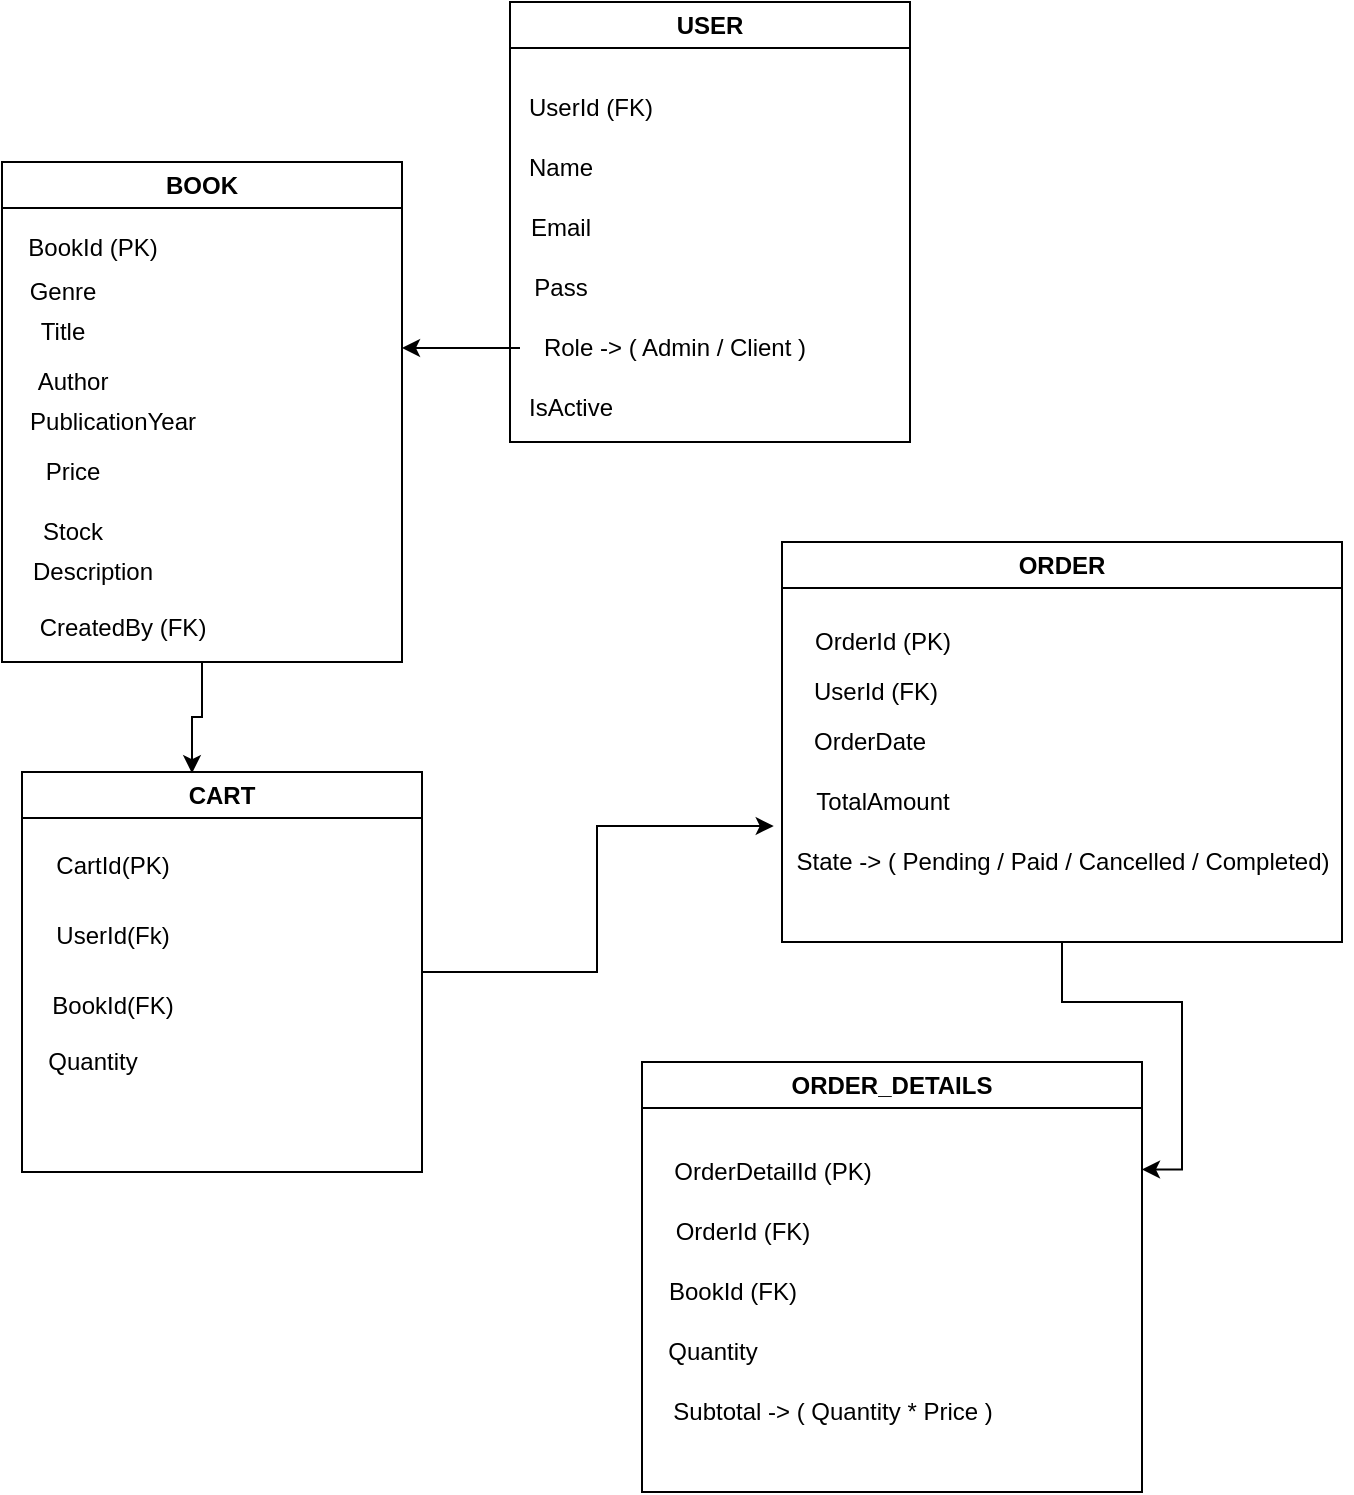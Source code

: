<mxfile version="26.0.14">
  <diagram name="Página-1" id="eJ5r1Z9b5O2gZFpAm8o7">
    <mxGraphModel dx="1434" dy="738" grid="1" gridSize="10" guides="1" tooltips="1" connect="1" arrows="1" fold="1" page="1" pageScale="1" pageWidth="827" pageHeight="1169" math="0" shadow="0">
      <root>
        <mxCell id="0" />
        <mxCell id="1" parent="0" />
        <mxCell id="zpRsEXmZ7y7rmX2nnbqE-2" value="USER" style="swimlane;whiteSpace=wrap;html=1;" parent="1" vertex="1">
          <mxGeometry x="314" width="200" height="220" as="geometry" />
        </mxCell>
        <mxCell id="zpRsEXmZ7y7rmX2nnbqE-3" value="UserId (FK)" style="text;html=1;align=center;verticalAlign=middle;resizable=0;points=[];autosize=1;strokeColor=none;fillColor=none;" parent="zpRsEXmZ7y7rmX2nnbqE-2" vertex="1">
          <mxGeometry x="-5" y="38" width="90" height="30" as="geometry" />
        </mxCell>
        <mxCell id="zpRsEXmZ7y7rmX2nnbqE-4" value="Name" style="text;html=1;align=center;verticalAlign=middle;resizable=0;points=[];autosize=1;strokeColor=none;fillColor=none;" parent="zpRsEXmZ7y7rmX2nnbqE-2" vertex="1">
          <mxGeometry x="-5" y="68" width="60" height="30" as="geometry" />
        </mxCell>
        <mxCell id="zpRsEXmZ7y7rmX2nnbqE-6" value="Pass" style="text;html=1;align=center;verticalAlign=middle;resizable=0;points=[];autosize=1;strokeColor=none;fillColor=none;" parent="zpRsEXmZ7y7rmX2nnbqE-2" vertex="1">
          <mxGeometry y="128" width="50" height="30" as="geometry" />
        </mxCell>
        <mxCell id="zpRsEXmZ7y7rmX2nnbqE-5" value="Email" style="text;html=1;align=center;verticalAlign=middle;resizable=0;points=[];autosize=1;strokeColor=none;fillColor=none;" parent="zpRsEXmZ7y7rmX2nnbqE-2" vertex="1">
          <mxGeometry y="98" width="50" height="30" as="geometry" />
        </mxCell>
        <mxCell id="mvwaZfpoOtb_v0eCeMUj-16" style="edgeStyle=orthogonalEdgeStyle;rounded=0;orthogonalLoop=1;jettySize=auto;html=1;" edge="1" parent="zpRsEXmZ7y7rmX2nnbqE-2" source="zpRsEXmZ7y7rmX2nnbqE-7">
          <mxGeometry relative="1" as="geometry">
            <mxPoint x="-54" y="173" as="targetPoint" />
          </mxGeometry>
        </mxCell>
        <mxCell id="zpRsEXmZ7y7rmX2nnbqE-7" value="Role -&amp;gt; ( Admin / Client )" style="text;html=1;align=center;verticalAlign=middle;whiteSpace=wrap;rounded=0;" parent="zpRsEXmZ7y7rmX2nnbqE-2" vertex="1">
          <mxGeometry x="5" y="158" width="155" height="30" as="geometry" />
        </mxCell>
        <mxCell id="zpRsEXmZ7y7rmX2nnbqE-17" value="IsActive" style="text;html=1;align=center;verticalAlign=middle;resizable=0;points=[];autosize=1;strokeColor=none;fillColor=none;" parent="zpRsEXmZ7y7rmX2nnbqE-2" vertex="1">
          <mxGeometry x="-5" y="188" width="70" height="30" as="geometry" />
        </mxCell>
        <mxCell id="zpRsEXmZ7y7rmX2nnbqE-9" value="BOOK" style="swimlane;whiteSpace=wrap;html=1;" parent="1" vertex="1">
          <mxGeometry x="60" y="80" width="200" height="250" as="geometry" />
        </mxCell>
        <mxCell id="zpRsEXmZ7y7rmX2nnbqE-10" value="BookId (PK)" style="text;html=1;align=center;verticalAlign=middle;resizable=0;points=[];autosize=1;strokeColor=none;fillColor=none;" parent="zpRsEXmZ7y7rmX2nnbqE-9" vertex="1">
          <mxGeometry y="28" width="90" height="30" as="geometry" />
        </mxCell>
        <mxCell id="zpRsEXmZ7y7rmX2nnbqE-11" value="Title" style="text;html=1;align=center;verticalAlign=middle;resizable=0;points=[];autosize=1;strokeColor=none;fillColor=none;" parent="zpRsEXmZ7y7rmX2nnbqE-9" vertex="1">
          <mxGeometry x="5" y="70" width="50" height="30" as="geometry" />
        </mxCell>
        <mxCell id="zpRsEXmZ7y7rmX2nnbqE-12" value="Author" style="text;html=1;align=center;verticalAlign=middle;resizable=0;points=[];autosize=1;strokeColor=none;fillColor=none;" parent="zpRsEXmZ7y7rmX2nnbqE-9" vertex="1">
          <mxGeometry x="5" y="95" width="60" height="30" as="geometry" />
        </mxCell>
        <mxCell id="zpRsEXmZ7y7rmX2nnbqE-13" value="PublicationYear" style="text;html=1;align=center;verticalAlign=middle;resizable=0;points=[];autosize=1;strokeColor=none;fillColor=none;" parent="zpRsEXmZ7y7rmX2nnbqE-9" vertex="1">
          <mxGeometry y="114.5" width="110" height="30" as="geometry" />
        </mxCell>
        <mxCell id="zpRsEXmZ7y7rmX2nnbqE-15" value="Price" style="text;html=1;align=center;verticalAlign=middle;resizable=0;points=[];autosize=1;strokeColor=none;fillColor=none;" parent="zpRsEXmZ7y7rmX2nnbqE-9" vertex="1">
          <mxGeometry x="10" y="140" width="50" height="30" as="geometry" />
        </mxCell>
        <mxCell id="zpRsEXmZ7y7rmX2nnbqE-16" value="Stock" style="text;html=1;align=center;verticalAlign=middle;resizable=0;points=[];autosize=1;strokeColor=none;fillColor=none;" parent="zpRsEXmZ7y7rmX2nnbqE-9" vertex="1">
          <mxGeometry x="10" y="170" width="50" height="30" as="geometry" />
        </mxCell>
        <mxCell id="zpRsEXmZ7y7rmX2nnbqE-14" value="Genre" style="text;html=1;align=center;verticalAlign=middle;resizable=0;points=[];autosize=1;strokeColor=none;fillColor=none;" parent="zpRsEXmZ7y7rmX2nnbqE-9" vertex="1">
          <mxGeometry y="50" width="60" height="30" as="geometry" />
        </mxCell>
        <mxCell id="mvwaZfpoOtb_v0eCeMUj-2" value="Description" style="text;html=1;align=center;verticalAlign=middle;resizable=0;points=[];autosize=1;strokeColor=none;fillColor=none;" vertex="1" parent="zpRsEXmZ7y7rmX2nnbqE-9">
          <mxGeometry x="5" y="190" width="80" height="30" as="geometry" />
        </mxCell>
        <mxCell id="mvwaZfpoOtb_v0eCeMUj-15" value="CreatedBy (FK)" style="text;html=1;align=center;verticalAlign=middle;resizable=0;points=[];autosize=1;strokeColor=none;fillColor=none;" vertex="1" parent="zpRsEXmZ7y7rmX2nnbqE-9">
          <mxGeometry x="5" y="218" width="110" height="30" as="geometry" />
        </mxCell>
        <mxCell id="zpRsEXmZ7y7rmX2nnbqE-45" style="edgeStyle=orthogonalEdgeStyle;rounded=0;orthogonalLoop=1;jettySize=auto;html=1;entryX=1;entryY=0.25;entryDx=0;entryDy=0;" parent="1" source="zpRsEXmZ7y7rmX2nnbqE-31" target="zpRsEXmZ7y7rmX2nnbqE-37" edge="1">
          <mxGeometry relative="1" as="geometry" />
        </mxCell>
        <mxCell id="zpRsEXmZ7y7rmX2nnbqE-31" value="ORDER" style="swimlane;whiteSpace=wrap;html=1;" parent="1" vertex="1">
          <mxGeometry x="450" y="270" width="280" height="200" as="geometry" />
        </mxCell>
        <mxCell id="zpRsEXmZ7y7rmX2nnbqE-24" value="OrderDate" style="text;strokeColor=none;fillColor=none;align=left;verticalAlign=middle;spacingLeft=4;spacingRight=4;overflow=hidden;points=[[0,0.5],[1,0.5]];portConstraint=eastwest;rotatable=0;whiteSpace=wrap;html=1;" parent="zpRsEXmZ7y7rmX2nnbqE-31" vertex="1">
          <mxGeometry x="10" y="85" width="80" height="30" as="geometry" />
        </mxCell>
        <mxCell id="zpRsEXmZ7y7rmX2nnbqE-23" value="UserId (FK)" style="text;strokeColor=none;fillColor=none;align=left;verticalAlign=middle;spacingLeft=4;spacingRight=4;overflow=hidden;points=[[0,0.5],[1,0.5]];portConstraint=eastwest;rotatable=0;whiteSpace=wrap;html=1;" parent="zpRsEXmZ7y7rmX2nnbqE-31" vertex="1">
          <mxGeometry x="10" y="65" width="80" height="20" as="geometry" />
        </mxCell>
        <mxCell id="zpRsEXmZ7y7rmX2nnbqE-33" value="TotalAmount" style="text;html=1;align=center;verticalAlign=middle;resizable=0;points=[];autosize=1;strokeColor=none;fillColor=none;" parent="zpRsEXmZ7y7rmX2nnbqE-31" vertex="1">
          <mxGeometry x="5" y="115" width="90" height="30" as="geometry" />
        </mxCell>
        <mxCell id="zpRsEXmZ7y7rmX2nnbqE-32" value="OrderId (PK)" style="text;html=1;align=center;verticalAlign=middle;resizable=0;points=[];autosize=1;strokeColor=none;fillColor=none;" parent="zpRsEXmZ7y7rmX2nnbqE-31" vertex="1">
          <mxGeometry x="5" y="35" width="90" height="30" as="geometry" />
        </mxCell>
        <mxCell id="mvwaZfpoOtb_v0eCeMUj-1" value="State -&amp;gt; ( Pending / Paid / Cancelled / Completed)" style="text;html=1;align=center;verticalAlign=middle;resizable=0;points=[];autosize=1;strokeColor=none;fillColor=none;" vertex="1" parent="zpRsEXmZ7y7rmX2nnbqE-31">
          <mxGeometry x="-5" y="145" width="290" height="30" as="geometry" />
        </mxCell>
        <mxCell id="zpRsEXmZ7y7rmX2nnbqE-37" value="ORDER_DETAILS" style="swimlane;whiteSpace=wrap;html=1;" parent="1" vertex="1">
          <mxGeometry x="380" y="530" width="250" height="215" as="geometry" />
        </mxCell>
        <mxCell id="zpRsEXmZ7y7rmX2nnbqE-38" value="OrderDetailId (PK)" style="text;html=1;align=center;verticalAlign=middle;resizable=0;points=[];autosize=1;strokeColor=none;fillColor=none;" parent="zpRsEXmZ7y7rmX2nnbqE-37" vertex="1">
          <mxGeometry x="5" y="40" width="120" height="30" as="geometry" />
        </mxCell>
        <mxCell id="zpRsEXmZ7y7rmX2nnbqE-39" value="OrderId (FK)" style="text;html=1;align=center;verticalAlign=middle;resizable=0;points=[];autosize=1;strokeColor=none;fillColor=none;" parent="zpRsEXmZ7y7rmX2nnbqE-37" vertex="1">
          <mxGeometry x="5" y="70" width="90" height="30" as="geometry" />
        </mxCell>
        <mxCell id="zpRsEXmZ7y7rmX2nnbqE-40" value="BookId (FK)" style="text;html=1;align=center;verticalAlign=middle;resizable=0;points=[];autosize=1;strokeColor=none;fillColor=none;" parent="zpRsEXmZ7y7rmX2nnbqE-37" vertex="1">
          <mxGeometry y="100" width="90" height="30" as="geometry" />
        </mxCell>
        <mxCell id="zpRsEXmZ7y7rmX2nnbqE-41" value="Quantity" style="text;html=1;align=center;verticalAlign=middle;resizable=0;points=[];autosize=1;strokeColor=none;fillColor=none;" parent="zpRsEXmZ7y7rmX2nnbqE-37" vertex="1">
          <mxGeometry y="130" width="70" height="30" as="geometry" />
        </mxCell>
        <mxCell id="mvwaZfpoOtb_v0eCeMUj-12" value="Subtotal -&amp;gt; ( Quantity * Price )" style="text;html=1;align=center;verticalAlign=middle;resizable=0;points=[];autosize=1;strokeColor=none;fillColor=none;" vertex="1" parent="zpRsEXmZ7y7rmX2nnbqE-37">
          <mxGeometry x="5" y="160" width="180" height="30" as="geometry" />
        </mxCell>
        <mxCell id="mvwaZfpoOtb_v0eCeMUj-18" style="edgeStyle=orthogonalEdgeStyle;rounded=0;orthogonalLoop=1;jettySize=auto;html=1;entryX=0.003;entryY=-0.1;entryDx=0;entryDy=0;entryPerimeter=0;" edge="1" parent="1" source="mvwaZfpoOtb_v0eCeMUj-3" target="mvwaZfpoOtb_v0eCeMUj-1">
          <mxGeometry relative="1" as="geometry">
            <mxPoint x="370" y="360" as="targetPoint" />
          </mxGeometry>
        </mxCell>
        <mxCell id="mvwaZfpoOtb_v0eCeMUj-3" value="CART" style="swimlane;whiteSpace=wrap;html=1;" vertex="1" parent="1">
          <mxGeometry x="70" y="385" width="200" height="200" as="geometry" />
        </mxCell>
        <mxCell id="mvwaZfpoOtb_v0eCeMUj-7" value="CartId(PK)" style="text;html=1;align=center;verticalAlign=middle;resizable=0;points=[];autosize=1;strokeColor=none;fillColor=none;" vertex="1" parent="mvwaZfpoOtb_v0eCeMUj-3">
          <mxGeometry x="5" y="32" width="80" height="30" as="geometry" />
        </mxCell>
        <mxCell id="mvwaZfpoOtb_v0eCeMUj-8" value="UserId(Fk)" style="text;html=1;align=center;verticalAlign=middle;resizable=0;points=[];autosize=1;strokeColor=none;fillColor=none;" vertex="1" parent="mvwaZfpoOtb_v0eCeMUj-3">
          <mxGeometry x="5" y="67" width="80" height="30" as="geometry" />
        </mxCell>
        <mxCell id="mvwaZfpoOtb_v0eCeMUj-9" value="BookId(FK)" style="text;html=1;align=center;verticalAlign=middle;resizable=0;points=[];autosize=1;strokeColor=none;fillColor=none;" vertex="1" parent="mvwaZfpoOtb_v0eCeMUj-3">
          <mxGeometry x="5" y="102" width="80" height="30" as="geometry" />
        </mxCell>
        <mxCell id="mvwaZfpoOtb_v0eCeMUj-10" value="Quantity" style="text;html=1;align=center;verticalAlign=middle;resizable=0;points=[];autosize=1;strokeColor=none;fillColor=none;" vertex="1" parent="mvwaZfpoOtb_v0eCeMUj-3">
          <mxGeometry y="130" width="70" height="30" as="geometry" />
        </mxCell>
        <mxCell id="mvwaZfpoOtb_v0eCeMUj-17" style="edgeStyle=orthogonalEdgeStyle;rounded=0;orthogonalLoop=1;jettySize=auto;html=1;entryX=0.425;entryY=0.003;entryDx=0;entryDy=0;entryPerimeter=0;" edge="1" parent="1" source="zpRsEXmZ7y7rmX2nnbqE-9" target="mvwaZfpoOtb_v0eCeMUj-3">
          <mxGeometry relative="1" as="geometry" />
        </mxCell>
      </root>
    </mxGraphModel>
  </diagram>
</mxfile>
